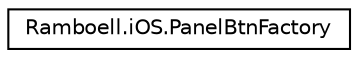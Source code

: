 digraph "Graphical Class Hierarchy"
{
  edge [fontname="Helvetica",fontsize="10",labelfontname="Helvetica",labelfontsize="10"];
  node [fontname="Helvetica",fontsize="10",shape=record];
  rankdir="LR";
  Node0 [label="Ramboell.iOS.PanelBtnFactory",height=0.2,width=0.4,color="black", fillcolor="white", style="filled",URL="$class_ramboell_1_1i_o_s_1_1_panel_btn_factory.html"];
}
